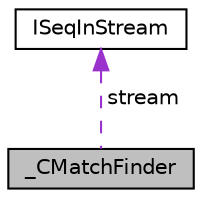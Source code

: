 digraph G
{
  edge [fontname="Helvetica",fontsize="10",labelfontname="Helvetica",labelfontsize="10"];
  node [fontname="Helvetica",fontsize="10",shape=record];
  Node1 [label="_CMatchFinder",height=0.2,width=0.4,color="black", fillcolor="grey75", style="filled" fontcolor="black"];
  Node2 -> Node1 [dir="back",color="darkorchid3",fontsize="10",style="dashed",label=" stream" ,fontname="Helvetica"];
  Node2 [label="ISeqInStream",height=0.2,width=0.4,color="black", fillcolor="white", style="filled",URL="$struct_i_seq_in_stream.html"];
}

